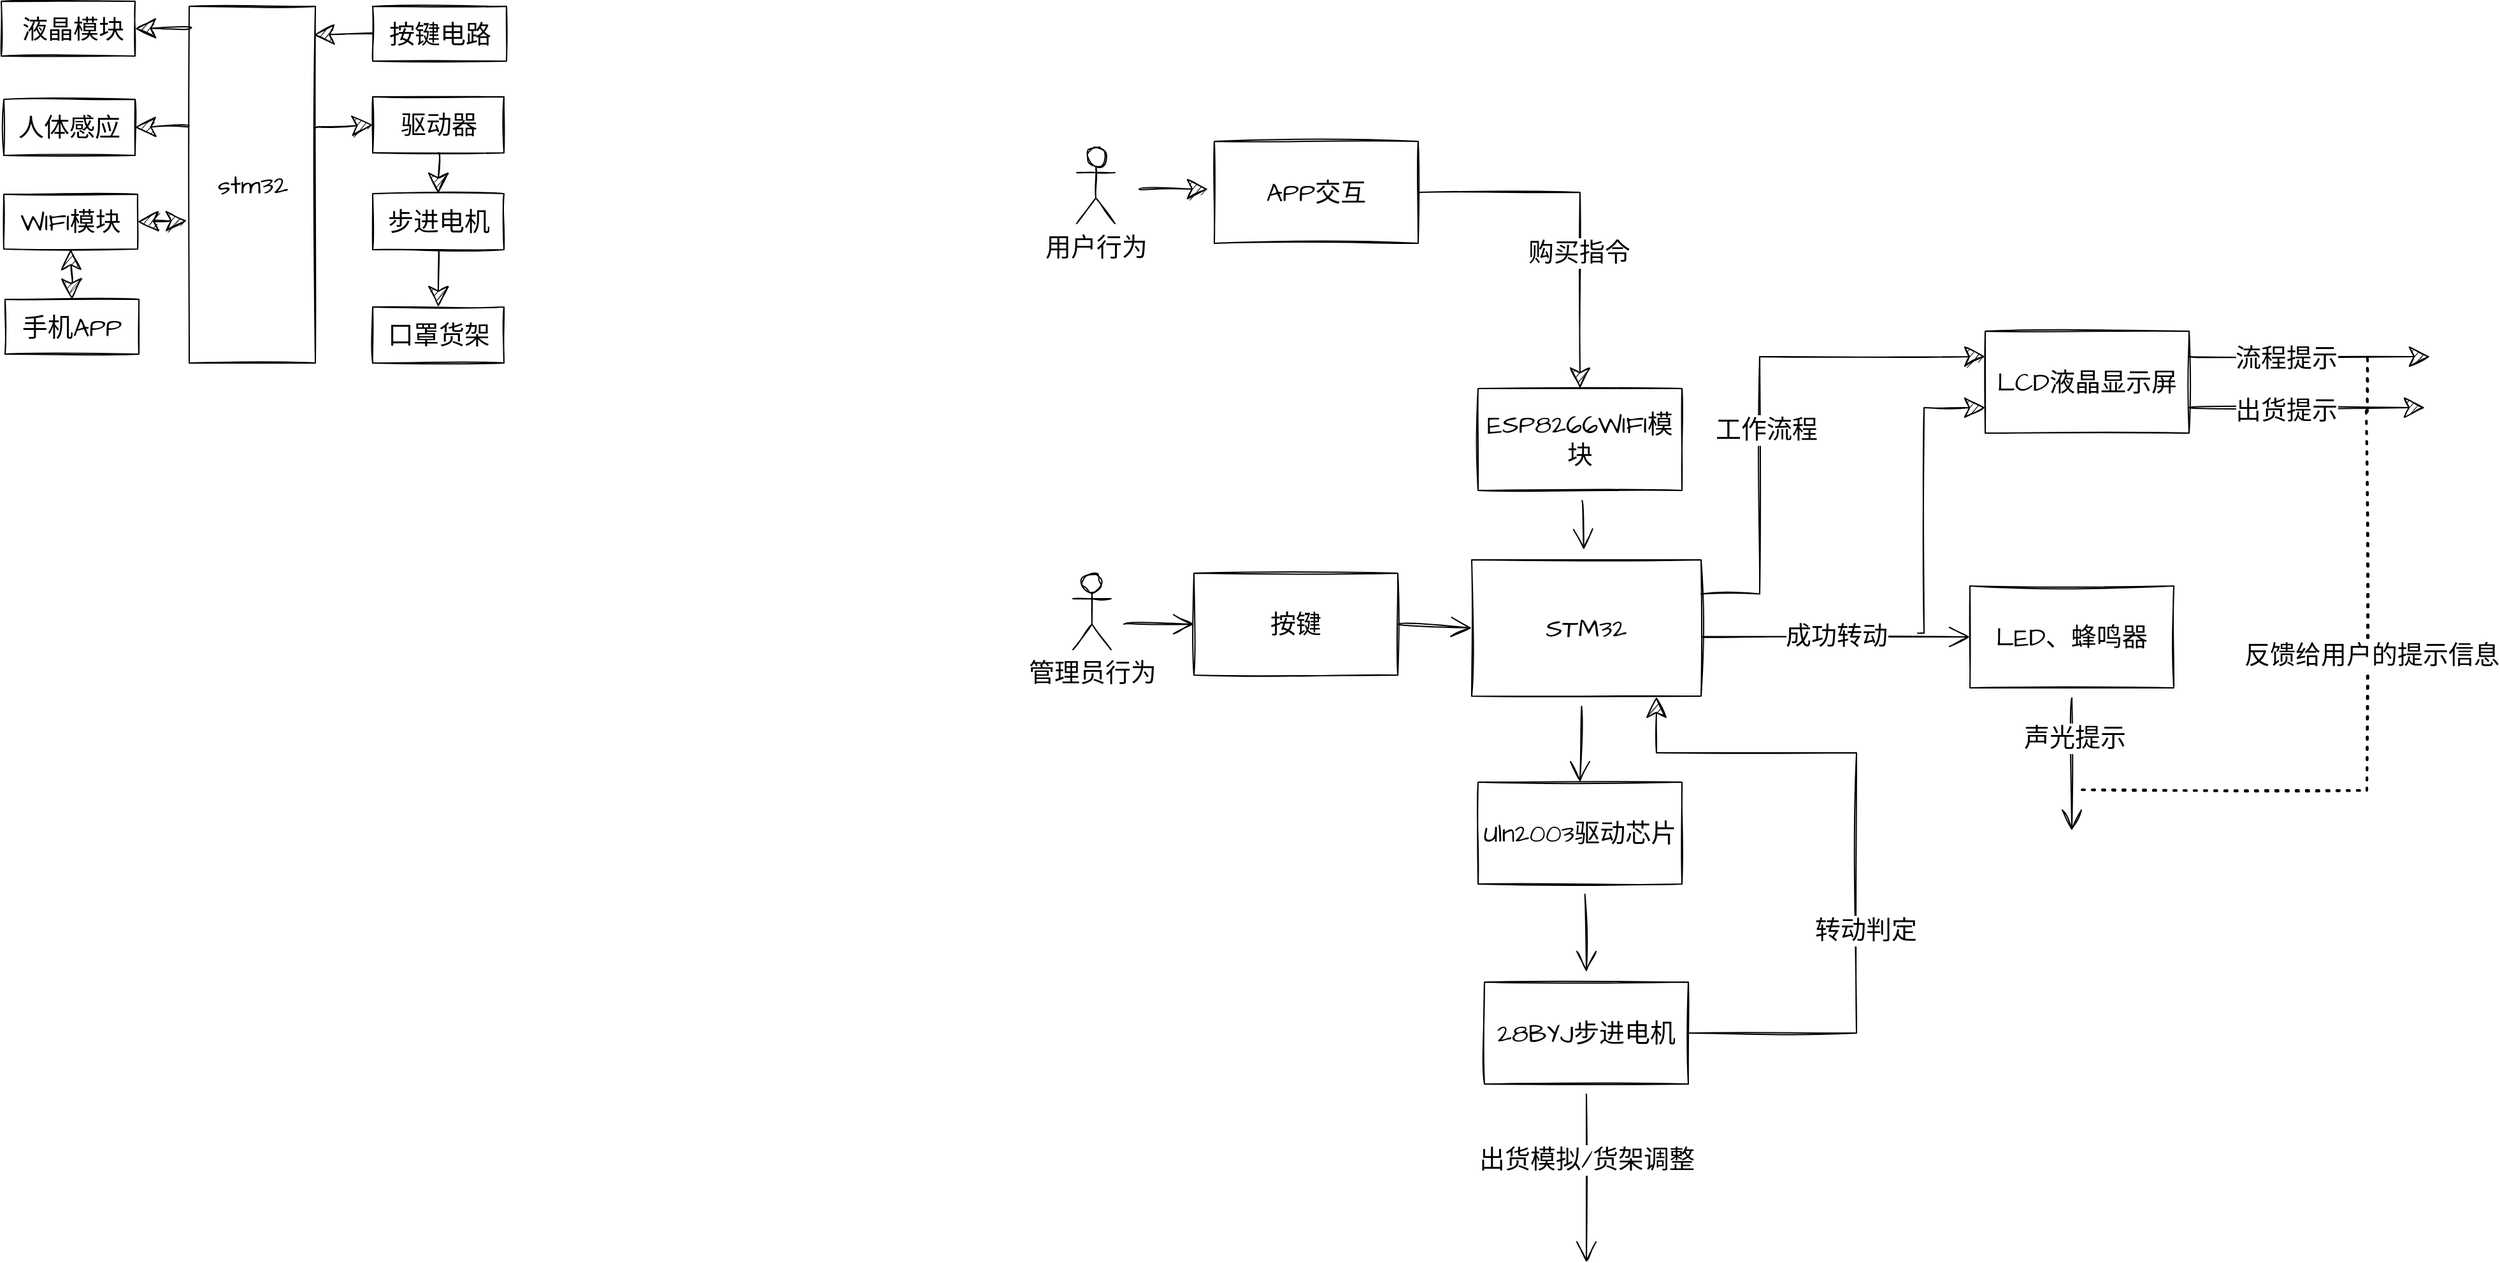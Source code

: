 <mxfile version="14.7.3" type="github">
  <diagram id="P2Q_VfEs0zEKCsMYETC9" name="第 1 页">
    <mxGraphModel dx="3358" dy="2120" grid="0" gridSize="10" guides="1" tooltips="1" connect="1" arrows="1" fold="1" page="0" pageScale="1" pageWidth="827" pageHeight="1169" math="0" shadow="0">
      <root>
        <mxCell id="0" />
        <mxCell id="1" parent="0" />
        <mxCell id="aUpF9cuh66uXq_9mSWLE-1" value="" style="rounded=0;whiteSpace=wrap;html=1;sketch=1;hachureGap=4;pointerEvents=0;fontFamily=Architects Daughter;fontSource=https%3A%2F%2Ffonts.googleapis.com%2Fcss%3Ffamily%3DArchitects%2BDaughter;fontSize=20;" parent="1" vertex="1">
          <mxGeometry x="-391" y="-224" width="105" height="43" as="geometry" />
        </mxCell>
        <mxCell id="aUpF9cuh66uXq_9mSWLE-2" value="液晶模块" style="text;html=1;align=center;verticalAlign=middle;resizable=0;points=[];autosize=1;strokeColor=none;sketch=1;hachureGap=4;pointerEvents=0;fontFamily=Architects Daughter;fontSource=https%3A%2F%2Ffonts.googleapis.com%2Fcss%3Ffamily%3DArchitects%2BDaughter;fontSize=20;" parent="1" vertex="1">
          <mxGeometry x="-380.5" y="-216" width="90" height="27" as="geometry" />
        </mxCell>
        <mxCell id="aUpF9cuh66uXq_9mSWLE-4" value="" style="rounded=0;whiteSpace=wrap;html=1;sketch=1;hachureGap=4;pointerEvents=0;fontFamily=Architects Daughter;fontSource=https%3A%2F%2Ffonts.googleapis.com%2Fcss%3Ffamily%3DArchitects%2BDaughter;fontSize=20;" parent="1" vertex="1">
          <mxGeometry x="-389" y="-147" width="103" height="44" as="geometry" />
        </mxCell>
        <mxCell id="aUpF9cuh66uXq_9mSWLE-7" value="人体感应" style="text;html=1;align=center;verticalAlign=middle;resizable=0;points=[];autosize=1;strokeColor=none;sketch=1;hachureGap=4;pointerEvents=0;fontFamily=Architects Daughter;fontSource=https%3A%2F%2Ffonts.googleapis.com%2Fcss%3Ffamily%3DArchitects%2BDaughter;fontSize=20;" parent="1" vertex="1">
          <mxGeometry x="-383.5" y="-138.5" width="90" height="27" as="geometry" />
        </mxCell>
        <mxCell id="aUpF9cuh66uXq_9mSWLE-10" value="WIFI模块" style="rounded=0;whiteSpace=wrap;html=1;sketch=1;hachureGap=4;pointerEvents=0;fontFamily=Architects Daughter;fontSource=https%3A%2F%2Ffonts.googleapis.com%2Fcss%3Ffamily%3DArchitects%2BDaughter;fontSize=20;" parent="1" vertex="1">
          <mxGeometry x="-389" y="-72.5" width="105" height="43" as="geometry" />
        </mxCell>
        <mxCell id="aUpF9cuh66uXq_9mSWLE-11" value="手机APP" style="rounded=0;whiteSpace=wrap;html=1;sketch=1;hachureGap=4;pointerEvents=0;fontFamily=Architects Daughter;fontSource=https%3A%2F%2Ffonts.googleapis.com%2Fcss%3Ffamily%3DArchitects%2BDaughter;fontSize=20;" parent="1" vertex="1">
          <mxGeometry x="-388" y="10" width="105" height="43" as="geometry" />
        </mxCell>
        <mxCell id="aUpF9cuh66uXq_9mSWLE-12" value="stm32" style="rounded=0;whiteSpace=wrap;html=1;sketch=1;hachureGap=4;pointerEvents=0;fontFamily=Architects Daughter;fontSource=https%3A%2F%2Ffonts.googleapis.com%2Fcss%3Ffamily%3DArchitects%2BDaughter;fontSize=20;" parent="1" vertex="1">
          <mxGeometry x="-243.5" y="-220" width="99" height="280" as="geometry" />
        </mxCell>
        <mxCell id="aUpF9cuh66uXq_9mSWLE-13" value="按键电路" style="rounded=0;whiteSpace=wrap;html=1;sketch=1;hachureGap=4;pointerEvents=0;fontFamily=Architects Daughter;fontSource=https%3A%2F%2Ffonts.googleapis.com%2Fcss%3Ffamily%3DArchitects%2BDaughter;fontSize=20;" parent="1" vertex="1">
          <mxGeometry x="-99.5" y="-220" width="105" height="43" as="geometry" />
        </mxCell>
        <mxCell id="aUpF9cuh66uXq_9mSWLE-14" value="驱动器" style="rounded=0;whiteSpace=wrap;html=1;sketch=1;hachureGap=4;pointerEvents=0;fontFamily=Architects Daughter;fontSource=https%3A%2F%2Ffonts.googleapis.com%2Fcss%3Ffamily%3DArchitects%2BDaughter;fontSize=20;" parent="1" vertex="1">
          <mxGeometry x="-99.5" y="-149" width="103" height="44" as="geometry" />
        </mxCell>
        <mxCell id="aUpF9cuh66uXq_9mSWLE-15" value="步进电机" style="rounded=0;whiteSpace=wrap;html=1;sketch=1;hachureGap=4;pointerEvents=0;fontFamily=Architects Daughter;fontSource=https%3A%2F%2Ffonts.googleapis.com%2Fcss%3Ffamily%3DArchitects%2BDaughter;fontSize=20;" parent="1" vertex="1">
          <mxGeometry x="-99.5" y="-73" width="103" height="44" as="geometry" />
        </mxCell>
        <mxCell id="aUpF9cuh66uXq_9mSWLE-16" value="口罩货架" style="rounded=0;whiteSpace=wrap;html=1;sketch=1;hachureGap=4;pointerEvents=0;fontFamily=Architects Daughter;fontSource=https%3A%2F%2Ffonts.googleapis.com%2Fcss%3Ffamily%3DArchitects%2BDaughter;fontSize=20;" parent="1" vertex="1">
          <mxGeometry x="-99.5" y="16" width="103" height="44" as="geometry" />
        </mxCell>
        <mxCell id="aUpF9cuh66uXq_9mSWLE-27" value="" style="endArrow=classic;startArrow=classic;html=1;rounded=0;sketch=1;fontFamily=Architects Daughter;fontSource=https%3A%2F%2Ffonts.googleapis.com%2Fcss%3Ffamily%3DArchitects%2BDaughter;fontSize=20;startSize=14;endSize=14;sourcePerimeterSpacing=8;targetPerimeterSpacing=8;edgeStyle=none;curved=1;entryX=0.5;entryY=1;entryDx=0;entryDy=0;exitX=0.5;exitY=0;exitDx=0;exitDy=0;" parent="1" source="aUpF9cuh66uXq_9mSWLE-11" target="aUpF9cuh66uXq_9mSWLE-10" edge="1">
          <mxGeometry width="50" height="50" relative="1" as="geometry">
            <mxPoint x="-251.5" y="67" as="sourcePoint" />
            <mxPoint x="-201.5" y="17" as="targetPoint" />
          </mxGeometry>
        </mxCell>
        <mxCell id="aUpF9cuh66uXq_9mSWLE-28" value="" style="endArrow=classic;startArrow=classic;html=1;rounded=0;sketch=1;fontFamily=Architects Daughter;fontSource=https%3A%2F%2Ffonts.googleapis.com%2Fcss%3Ffamily%3DArchitects%2BDaughter;fontSize=20;startSize=14;endSize=14;sourcePerimeterSpacing=8;targetPerimeterSpacing=8;edgeStyle=none;curved=1;entryX=-0.02;entryY=0.601;entryDx=0;entryDy=0;entryPerimeter=0;exitX=1;exitY=0.5;exitDx=0;exitDy=0;" parent="1" source="aUpF9cuh66uXq_9mSWLE-10" target="aUpF9cuh66uXq_9mSWLE-12" edge="1">
          <mxGeometry width="50" height="50" relative="1" as="geometry">
            <mxPoint x="-251.5" y="67" as="sourcePoint" />
            <mxPoint x="-201.5" y="17" as="targetPoint" />
          </mxGeometry>
        </mxCell>
        <mxCell id="aUpF9cuh66uXq_9mSWLE-29" value="" style="endArrow=classic;html=1;rounded=0;sketch=1;fontFamily=Architects Daughter;fontSource=https%3A%2F%2Ffonts.googleapis.com%2Fcss%3Ffamily%3DArchitects%2BDaughter;fontSize=20;startSize=14;endSize=14;sourcePerimeterSpacing=8;targetPerimeterSpacing=8;edgeStyle=none;curved=1;entryX=1;entryY=0.5;entryDx=0;entryDy=0;exitX=-0.002;exitY=0.336;exitDx=0;exitDy=0;exitPerimeter=0;" parent="1" source="aUpF9cuh66uXq_9mSWLE-12" target="aUpF9cuh66uXq_9mSWLE-4" edge="1">
          <mxGeometry width="50" height="50" relative="1" as="geometry">
            <mxPoint x="-251.5" y="67" as="sourcePoint" />
            <mxPoint x="-201.5" y="17" as="targetPoint" />
          </mxGeometry>
        </mxCell>
        <mxCell id="aUpF9cuh66uXq_9mSWLE-30" value="" style="endArrow=classic;html=1;rounded=0;sketch=1;fontFamily=Architects Daughter;fontSource=https%3A%2F%2Ffonts.googleapis.com%2Fcss%3Ffamily%3DArchitects%2BDaughter;fontSize=20;startSize=14;endSize=14;sourcePerimeterSpacing=8;targetPerimeterSpacing=8;edgeStyle=none;curved=1;exitX=1.003;exitY=0.34;exitDx=0;exitDy=0;exitPerimeter=0;entryX=0;entryY=0.5;entryDx=0;entryDy=0;" parent="1" source="aUpF9cuh66uXq_9mSWLE-12" target="aUpF9cuh66uXq_9mSWLE-14" edge="1">
          <mxGeometry width="50" height="50" relative="1" as="geometry">
            <mxPoint x="-251.5" y="67" as="sourcePoint" />
            <mxPoint x="-201.5" y="17" as="targetPoint" />
          </mxGeometry>
        </mxCell>
        <mxCell id="aUpF9cuh66uXq_9mSWLE-31" value="" style="endArrow=classic;html=1;rounded=0;sketch=1;fontFamily=Architects Daughter;fontSource=https%3A%2F%2Ffonts.googleapis.com%2Fcss%3Ffamily%3DArchitects%2BDaughter;fontSize=20;startSize=14;endSize=14;sourcePerimeterSpacing=8;targetPerimeterSpacing=8;edgeStyle=none;curved=1;exitX=0;exitY=0.5;exitDx=0;exitDy=0;entryX=0.986;entryY=0.08;entryDx=0;entryDy=0;entryPerimeter=0;" parent="1" source="aUpF9cuh66uXq_9mSWLE-13" target="aUpF9cuh66uXq_9mSWLE-12" edge="1">
          <mxGeometry width="50" height="50" relative="1" as="geometry">
            <mxPoint x="-251.5" y="67" as="sourcePoint" />
            <mxPoint x="-201.5" y="17" as="targetPoint" />
          </mxGeometry>
        </mxCell>
        <mxCell id="aUpF9cuh66uXq_9mSWLE-32" value="" style="endArrow=classic;html=1;rounded=0;sketch=1;fontFamily=Architects Daughter;fontSource=https%3A%2F%2Ffonts.googleapis.com%2Fcss%3Ffamily%3DArchitects%2BDaughter;fontSize=20;startSize=14;endSize=14;sourcePerimeterSpacing=8;targetPerimeterSpacing=8;edgeStyle=none;curved=1;exitX=0.017;exitY=0.06;exitDx=0;exitDy=0;exitPerimeter=0;entryX=1;entryY=0.5;entryDx=0;entryDy=0;" parent="1" source="aUpF9cuh66uXq_9mSWLE-12" target="aUpF9cuh66uXq_9mSWLE-1" edge="1">
          <mxGeometry width="50" height="50" relative="1" as="geometry">
            <mxPoint x="-251.5" y="67" as="sourcePoint" />
            <mxPoint x="-201.5" y="17" as="targetPoint" />
          </mxGeometry>
        </mxCell>
        <mxCell id="aUpF9cuh66uXq_9mSWLE-33" value="" style="endArrow=classic;html=1;rounded=0;sketch=1;fontFamily=Architects Daughter;fontSource=https%3A%2F%2Ffonts.googleapis.com%2Fcss%3Ffamily%3DArchitects%2BDaughter;fontSize=20;startSize=14;endSize=14;sourcePerimeterSpacing=8;targetPerimeterSpacing=8;edgeStyle=none;curved=1;exitX=0.5;exitY=1;exitDx=0;exitDy=0;entryX=0.5;entryY=0;entryDx=0;entryDy=0;" parent="1" source="aUpF9cuh66uXq_9mSWLE-14" target="aUpF9cuh66uXq_9mSWLE-15" edge="1">
          <mxGeometry width="50" height="50" relative="1" as="geometry">
            <mxPoint x="-251.5" y="67" as="sourcePoint" />
            <mxPoint x="-201.5" y="17" as="targetPoint" />
          </mxGeometry>
        </mxCell>
        <mxCell id="aUpF9cuh66uXq_9mSWLE-34" value="" style="endArrow=classic;html=1;rounded=0;sketch=1;fontFamily=Architects Daughter;fontSource=https%3A%2F%2Ffonts.googleapis.com%2Fcss%3Ffamily%3DArchitects%2BDaughter;fontSize=20;startSize=14;endSize=14;sourcePerimeterSpacing=8;targetPerimeterSpacing=8;edgeStyle=none;curved=1;exitX=0.5;exitY=1;exitDx=0;exitDy=0;entryX=0.5;entryY=0;entryDx=0;entryDy=0;" parent="1" source="aUpF9cuh66uXq_9mSWLE-15" target="aUpF9cuh66uXq_9mSWLE-16" edge="1">
          <mxGeometry width="50" height="50" relative="1" as="geometry">
            <mxPoint x="-251.5" y="67" as="sourcePoint" />
            <mxPoint x="-201.5" y="17" as="targetPoint" />
          </mxGeometry>
        </mxCell>
        <mxCell id="J609tdwNVTv3npRwQuJt-4" value="" style="edgeStyle=none;curved=1;rounded=0;sketch=1;orthogonalLoop=1;jettySize=auto;html=1;fontFamily=Architects Daughter;fontSource=https%3A%2F%2Ffonts.googleapis.com%2Fcss%3Ffamily%3DArchitects%2BDaughter;fontSize=20;endArrow=open;startSize=14;endSize=14;sourcePerimeterSpacing=8;targetPerimeterSpacing=8;" edge="1" parent="1" source="J609tdwNVTv3npRwQuJt-2" target="J609tdwNVTv3npRwQuJt-3">
          <mxGeometry relative="1" as="geometry" />
        </mxCell>
        <mxCell id="J609tdwNVTv3npRwQuJt-2" value="ESP8266WIFI模块" style="rounded=0;whiteSpace=wrap;html=1;sketch=1;hachureGap=4;pointerEvents=0;fontFamily=Architects Daughter;fontSource=https%3A%2F%2Ffonts.googleapis.com%2Fcss%3Ffamily%3DArchitects%2BDaughter;fontSize=20;" vertex="1" parent="1">
          <mxGeometry x="768" y="80" width="160" height="80" as="geometry" />
        </mxCell>
        <mxCell id="J609tdwNVTv3npRwQuJt-6" value="" style="edgeStyle=none;curved=1;rounded=0;sketch=1;orthogonalLoop=1;jettySize=auto;html=1;fontFamily=Architects Daughter;fontSource=https%3A%2F%2Ffonts.googleapis.com%2Fcss%3Ffamily%3DArchitects%2BDaughter;fontSize=20;endArrow=open;startSize=14;endSize=14;sourcePerimeterSpacing=8;targetPerimeterSpacing=8;exitX=1;exitY=0.5;exitDx=0;exitDy=0;entryX=0;entryY=0.5;entryDx=0;entryDy=0;" edge="1" parent="1" source="J609tdwNVTv3npRwQuJt-5" target="J609tdwNVTv3npRwQuJt-3">
          <mxGeometry relative="1" as="geometry">
            <mxPoint x="772" y="275" as="targetPoint" />
          </mxGeometry>
        </mxCell>
        <mxCell id="J609tdwNVTv3npRwQuJt-16" value="" style="edgeStyle=none;curved=1;rounded=0;sketch=1;orthogonalLoop=1;jettySize=auto;html=1;fontFamily=Architects Daughter;fontSource=https%3A%2F%2Ffonts.googleapis.com%2Fcss%3Ffamily%3DArchitects%2BDaughter;fontSize=20;endArrow=open;startSize=14;endSize=14;sourcePerimeterSpacing=8;targetPerimeterSpacing=8;entryX=0.5;entryY=0;entryDx=0;entryDy=0;" edge="1" parent="1" source="J609tdwNVTv3npRwQuJt-3" target="J609tdwNVTv3npRwQuJt-15">
          <mxGeometry relative="1" as="geometry">
            <mxPoint x="848" y="377" as="targetPoint" />
            <Array as="points">
              <mxPoint x="848" y="350" />
            </Array>
          </mxGeometry>
        </mxCell>
        <mxCell id="J609tdwNVTv3npRwQuJt-37" value="" style="edgeStyle=none;curved=1;rounded=0;sketch=1;orthogonalLoop=1;jettySize=auto;html=1;fontFamily=Architects Daughter;fontSource=https%3A%2F%2Ffonts.googleapis.com%2Fcss%3Ffamily%3DArchitects%2BDaughter;fontSize=20;endArrow=open;startSize=14;endSize=14;sourcePerimeterSpacing=8;targetPerimeterSpacing=8;entryX=0;entryY=0.5;entryDx=0;entryDy=0;" edge="1" parent="1" target="J609tdwNVTv3npRwQuJt-36">
          <mxGeometry relative="1" as="geometry">
            <mxPoint x="943" y="275" as="sourcePoint" />
          </mxGeometry>
        </mxCell>
        <mxCell id="J609tdwNVTv3npRwQuJt-41" value="成功转动" style="edgeLabel;html=1;align=center;verticalAlign=middle;resizable=0;points=[];fontSize=20;fontFamily=Architects Daughter;" vertex="1" connectable="0" parent="J609tdwNVTv3npRwQuJt-37">
          <mxGeometry x="-0.198" y="1" relative="1" as="geometry">
            <mxPoint x="21" as="offset" />
          </mxGeometry>
        </mxCell>
        <mxCell id="J609tdwNVTv3npRwQuJt-3" value="STM32" style="rounded=0;whiteSpace=wrap;html=1;sketch=1;hachureGap=4;pointerEvents=0;fontFamily=Architects Daughter;fontSource=https%3A%2F%2Ffonts.googleapis.com%2Fcss%3Ffamily%3DArchitects%2BDaughter;fontSize=20;" vertex="1" parent="1">
          <mxGeometry x="763" y="214.5" width="180" height="107" as="geometry" />
        </mxCell>
        <mxCell id="J609tdwNVTv3npRwQuJt-5" value="按键" style="rounded=0;whiteSpace=wrap;html=1;sketch=1;hachureGap=4;pointerEvents=0;fontFamily=Architects Daughter;fontSource=https%3A%2F%2Ffonts.googleapis.com%2Fcss%3Ffamily%3DArchitects%2BDaughter;fontSize=20;" vertex="1" parent="1">
          <mxGeometry x="545" y="225" width="160" height="80" as="geometry" />
        </mxCell>
        <mxCell id="J609tdwNVTv3npRwQuJt-7" value="" style="edgeStyle=none;curved=1;rounded=0;sketch=1;orthogonalLoop=1;jettySize=auto;html=1;endArrow=open;sourcePerimeterSpacing=8;targetPerimeterSpacing=8;fontSize=16;fontFamily=Architects Daughter;fontSource=https%3A%2F%2Ffonts.googleapis.com%2Fcss%3Ffamily%3DArchitects%2BDaughter;startSize=14;endSize=14;entryX=0;entryY=0.5;entryDx=0;entryDy=0;" edge="1" parent="1" target="J609tdwNVTv3npRwQuJt-5">
          <mxGeometry width="120" relative="1" as="geometry">
            <mxPoint x="490" y="265" as="sourcePoint" />
            <mxPoint x="552.5" y="272" as="targetPoint" />
            <Array as="points" />
          </mxGeometry>
        </mxCell>
        <mxCell id="J609tdwNVTv3npRwQuJt-8" value="管理员行为" style="shape=umlActor;verticalLabelPosition=bottom;verticalAlign=top;html=1;outlineConnect=0;sketch=1;hachureGap=4;pointerEvents=0;fontFamily=Architects Daughter;fontSource=https%3A%2F%2Ffonts.googleapis.com%2Fcss%3Ffamily%3DArchitects%2BDaughter;fontSize=20;" vertex="1" parent="1">
          <mxGeometry x="450" y="225" width="30" height="60" as="geometry" />
        </mxCell>
        <mxCell id="J609tdwNVTv3npRwQuJt-11" value="用户行为" style="shape=umlActor;verticalLabelPosition=bottom;verticalAlign=top;html=1;outlineConnect=0;sketch=1;hachureGap=4;pointerEvents=0;fontFamily=Architects Daughter;fontSource=https%3A%2F%2Ffonts.googleapis.com%2Fcss%3Ffamily%3DArchitects%2BDaughter;fontSize=20;" vertex="1" parent="1">
          <mxGeometry x="453" y="-109.5" width="30" height="60" as="geometry" />
        </mxCell>
        <mxCell id="J609tdwNVTv3npRwQuJt-18" value="" style="edgeStyle=none;curved=1;rounded=0;sketch=1;orthogonalLoop=1;jettySize=auto;html=1;fontFamily=Architects Daughter;fontSource=https%3A%2F%2Ffonts.googleapis.com%2Fcss%3Ffamily%3DArchitects%2BDaughter;fontSize=20;endArrow=open;startSize=14;endSize=14;sourcePerimeterSpacing=8;targetPerimeterSpacing=8;" edge="1" parent="1" source="J609tdwNVTv3npRwQuJt-15" target="J609tdwNVTv3npRwQuJt-17">
          <mxGeometry relative="1" as="geometry">
            <Array as="points">
              <mxPoint x="853" y="492" />
            </Array>
          </mxGeometry>
        </mxCell>
        <mxCell id="J609tdwNVTv3npRwQuJt-15" value="Uln2003驱动芯片" style="rounded=0;whiteSpace=wrap;html=1;sketch=1;hachureGap=4;pointerEvents=0;fontFamily=Architects Daughter;fontSource=https%3A%2F%2Ffonts.googleapis.com%2Fcss%3Ffamily%3DArchitects%2BDaughter;fontSize=20;" vertex="1" parent="1">
          <mxGeometry x="768" y="389" width="160" height="80" as="geometry" />
        </mxCell>
        <mxCell id="J609tdwNVTv3npRwQuJt-20" value="" style="edgeStyle=none;curved=1;rounded=0;sketch=1;orthogonalLoop=1;jettySize=auto;html=1;fontFamily=Architects Daughter;fontSource=https%3A%2F%2Ffonts.googleapis.com%2Fcss%3Ffamily%3DArchitects%2BDaughter;fontSize=20;endArrow=open;startSize=14;endSize=14;sourcePerimeterSpacing=8;targetPerimeterSpacing=8;" edge="1" parent="1" source="J609tdwNVTv3npRwQuJt-17">
          <mxGeometry relative="1" as="geometry">
            <mxPoint x="853" y="766" as="targetPoint" />
          </mxGeometry>
        </mxCell>
        <mxCell id="J609tdwNVTv3npRwQuJt-21" value="出货模拟/货架调整" style="edgeLabel;html=1;align=center;verticalAlign=middle;resizable=0;points=[];fontSize=20;fontFamily=Architects Daughter;" vertex="1" connectable="0" parent="J609tdwNVTv3npRwQuJt-20">
          <mxGeometry x="-0.417" y="2" relative="1" as="geometry">
            <mxPoint x="-2" y="12" as="offset" />
          </mxGeometry>
        </mxCell>
        <mxCell id="J609tdwNVTv3npRwQuJt-17" value="28BYJ步进电机" style="rounded=0;whiteSpace=wrap;html=1;sketch=1;hachureGap=4;pointerEvents=0;fontFamily=Architects Daughter;fontSource=https%3A%2F%2Ffonts.googleapis.com%2Fcss%3Ffamily%3DArchitects%2BDaughter;fontSize=20;" vertex="1" parent="1">
          <mxGeometry x="773" y="546" width="160" height="80" as="geometry" />
        </mxCell>
        <mxCell id="J609tdwNVTv3npRwQuJt-31" value="" style="endArrow=classic;html=1;rounded=0;sketch=1;fontFamily=Architects Daughter;fontSource=https%3A%2F%2Ffonts.googleapis.com%2Fcss%3Ffamily%3DArchitects%2BDaughter;fontSize=20;startSize=14;endSize=14;sourcePerimeterSpacing=8;targetPerimeterSpacing=8;edgeStyle=orthogonalEdgeStyle;exitX=1;exitY=0.5;exitDx=0;exitDy=0;" edge="1" parent="1" source="J609tdwNVTv3npRwQuJt-17">
          <mxGeometry width="50" height="50" relative="1" as="geometry">
            <mxPoint x="933" y="614" as="sourcePoint" />
            <mxPoint x="908" y="322" as="targetPoint" />
            <Array as="points">
              <mxPoint x="1065" y="586" />
              <mxPoint x="1065" y="366" />
              <mxPoint x="908" y="366" />
              <mxPoint x="908" y="322" />
            </Array>
          </mxGeometry>
        </mxCell>
        <mxCell id="J609tdwNVTv3npRwQuJt-35" value="转动判定" style="edgeLabel;html=1;align=center;verticalAlign=middle;resizable=0;points=[];fontSize=20;fontFamily=Architects Daughter;" vertex="1" connectable="0" parent="J609tdwNVTv3npRwQuJt-31">
          <mxGeometry x="0.341" y="35" relative="1" as="geometry">
            <mxPoint x="26" y="104" as="offset" />
          </mxGeometry>
        </mxCell>
        <mxCell id="J609tdwNVTv3npRwQuJt-39" value="" style="edgeStyle=none;curved=1;rounded=0;sketch=1;orthogonalLoop=1;jettySize=auto;html=1;fontFamily=Architects Daughter;fontSource=https%3A%2F%2Ffonts.googleapis.com%2Fcss%3Ffamily%3DArchitects%2BDaughter;fontSize=20;endArrow=open;startSize=14;endSize=14;sourcePerimeterSpacing=8;targetPerimeterSpacing=8;" edge="1" parent="1" source="J609tdwNVTv3npRwQuJt-36">
          <mxGeometry relative="1" as="geometry">
            <mxPoint x="1234" y="427" as="targetPoint" />
          </mxGeometry>
        </mxCell>
        <mxCell id="J609tdwNVTv3npRwQuJt-40" value="声光提示" style="edgeLabel;html=1;align=center;verticalAlign=middle;resizable=0;points=[];fontSize=20;fontFamily=Architects Daughter;" vertex="1" connectable="0" parent="J609tdwNVTv3npRwQuJt-39">
          <mxGeometry x="-0.403" y="2" relative="1" as="geometry">
            <mxPoint as="offset" />
          </mxGeometry>
        </mxCell>
        <mxCell id="J609tdwNVTv3npRwQuJt-36" value="LED、蜂鸣器" style="rounded=0;whiteSpace=wrap;html=1;sketch=1;hachureGap=4;pointerEvents=0;fontFamily=Architects Daughter;fontSource=https%3A%2F%2Ffonts.googleapis.com%2Fcss%3Ffamily%3DArchitects%2BDaughter;fontSize=20;" vertex="1" parent="1">
          <mxGeometry x="1154" y="235" width="160" height="80" as="geometry" />
        </mxCell>
        <mxCell id="J609tdwNVTv3npRwQuJt-46" value="" style="endArrow=classic;html=1;rounded=0;sketch=1;fontFamily=Architects Daughter;fontSource=https%3A%2F%2Ffonts.googleapis.com%2Fcss%3Ffamily%3DArchitects%2BDaughter;fontSize=20;startSize=14;endSize=14;sourcePerimeterSpacing=8;targetPerimeterSpacing=8;edgeStyle=orthogonalEdgeStyle;entryX=0;entryY=0.75;entryDx=0;entryDy=0;" edge="1" parent="1" target="J609tdwNVTv3npRwQuJt-47">
          <mxGeometry width="50" height="50" relative="1" as="geometry">
            <mxPoint x="1113" y="272" as="sourcePoint" />
            <mxPoint x="1113" y="45" as="targetPoint" />
            <Array as="points">
              <mxPoint x="1118" y="272" />
              <mxPoint x="1118" y="95" />
            </Array>
          </mxGeometry>
        </mxCell>
        <mxCell id="J609tdwNVTv3npRwQuJt-47" value="LCD液晶显示屏" style="rounded=0;whiteSpace=wrap;html=1;sketch=1;hachureGap=4;pointerEvents=0;fontFamily=Architects Daughter;fontSource=https%3A%2F%2Ffonts.googleapis.com%2Fcss%3Ffamily%3DArchitects%2BDaughter;fontSize=20;" vertex="1" parent="1">
          <mxGeometry x="1166" y="35" width="160" height="80" as="geometry" />
        </mxCell>
        <mxCell id="J609tdwNVTv3npRwQuJt-49" value="" style="endArrow=classic;html=1;rounded=0;sketch=1;fontFamily=Architects Daughter;fontSource=https%3A%2F%2Ffonts.googleapis.com%2Fcss%3Ffamily%3DArchitects%2BDaughter;fontSize=20;startSize=14;endSize=14;sourcePerimeterSpacing=8;targetPerimeterSpacing=8;edgeStyle=none;curved=1;exitX=1;exitY=0.75;exitDx=0;exitDy=0;" edge="1" parent="1" source="J609tdwNVTv3npRwQuJt-47">
          <mxGeometry width="50" height="50" relative="1" as="geometry">
            <mxPoint x="599" y="480" as="sourcePoint" />
            <mxPoint x="1511" y="95" as="targetPoint" />
          </mxGeometry>
        </mxCell>
        <mxCell id="J609tdwNVTv3npRwQuJt-50" value="出货提示" style="edgeLabel;html=1;align=center;verticalAlign=middle;resizable=0;points=[];fontSize=20;fontFamily=Architects Daughter;" vertex="1" connectable="0" parent="J609tdwNVTv3npRwQuJt-49">
          <mxGeometry x="-0.432" relative="1" as="geometry">
            <mxPoint x="23" y="2" as="offset" />
          </mxGeometry>
        </mxCell>
        <mxCell id="J609tdwNVTv3npRwQuJt-51" value="" style="endArrow=none;dashed=1;html=1;dashPattern=1 3;strokeWidth=2;rounded=0;sketch=1;fontFamily=Architects Daughter;fontSource=https%3A%2F%2Ffonts.googleapis.com%2Fcss%3Ffamily%3DArchitects%2BDaughter;fontSize=20;startSize=14;endSize=14;sourcePerimeterSpacing=8;targetPerimeterSpacing=8;edgeStyle=orthogonalEdgeStyle;" edge="1" parent="1">
          <mxGeometry width="50" height="50" relative="1" as="geometry">
            <mxPoint x="1242" y="395" as="sourcePoint" />
            <mxPoint x="1465" y="97" as="targetPoint" />
          </mxGeometry>
        </mxCell>
        <mxCell id="J609tdwNVTv3npRwQuJt-52" value="反馈给用户的提示信息" style="edgeLabel;html=1;align=center;verticalAlign=middle;resizable=0;points=[];fontSize=20;fontFamily=Architects Daughter;" vertex="1" connectable="0" parent="J609tdwNVTv3npRwQuJt-51">
          <mxGeometry x="0.265" y="-3" relative="1" as="geometry">
            <mxPoint as="offset" />
          </mxGeometry>
        </mxCell>
        <mxCell id="J609tdwNVTv3npRwQuJt-55" value="" style="endArrow=classic;html=1;rounded=0;sketch=1;fontFamily=Architects Daughter;fontSource=https%3A%2F%2Ffonts.googleapis.com%2Fcss%3Ffamily%3DArchitects%2BDaughter;fontSize=20;startSize=14;endSize=14;sourcePerimeterSpacing=8;targetPerimeterSpacing=8;edgeStyle=orthogonalEdgeStyle;exitX=1;exitY=0.25;exitDx=0;exitDy=0;entryX=0;entryY=0.25;entryDx=0;entryDy=0;" edge="1" parent="1" source="J609tdwNVTv3npRwQuJt-3" target="J609tdwNVTv3npRwQuJt-47">
          <mxGeometry width="50" height="50" relative="1" as="geometry">
            <mxPoint x="599" y="480" as="sourcePoint" />
            <mxPoint x="649" y="430" as="targetPoint" />
            <Array as="points">
              <mxPoint x="989" y="241" />
              <mxPoint x="989" y="55" />
            </Array>
          </mxGeometry>
        </mxCell>
        <mxCell id="J609tdwNVTv3npRwQuJt-56" value="工作流程" style="edgeLabel;html=1;align=center;verticalAlign=middle;resizable=0;points=[];fontSize=20;fontFamily=Architects Daughter;" vertex="1" connectable="0" parent="J609tdwNVTv3npRwQuJt-55">
          <mxGeometry x="-0.092" y="3" relative="1" as="geometry">
            <mxPoint x="8" y="10" as="offset" />
          </mxGeometry>
        </mxCell>
        <mxCell id="J609tdwNVTv3npRwQuJt-57" value="" style="endArrow=classic;html=1;rounded=0;sketch=1;fontFamily=Architects Daughter;fontSource=https%3A%2F%2Ffonts.googleapis.com%2Fcss%3Ffamily%3DArchitects%2BDaughter;fontSize=20;startSize=14;endSize=14;sourcePerimeterSpacing=8;targetPerimeterSpacing=8;edgeStyle=none;curved=1;exitX=1;exitY=0.25;exitDx=0;exitDy=0;" edge="1" parent="1" source="J609tdwNVTv3npRwQuJt-47">
          <mxGeometry width="50" height="50" relative="1" as="geometry">
            <mxPoint x="599" y="480" as="sourcePoint" />
            <mxPoint x="1515" y="55" as="targetPoint" />
          </mxGeometry>
        </mxCell>
        <mxCell id="J609tdwNVTv3npRwQuJt-58" value="Text" style="edgeLabel;html=1;align=center;verticalAlign=middle;resizable=0;points=[];fontSize=20;fontFamily=Architects Daughter;" vertex="1" connectable="0" parent="J609tdwNVTv3npRwQuJt-57">
          <mxGeometry x="-0.255" y="-1" relative="1" as="geometry">
            <mxPoint as="offset" />
          </mxGeometry>
        </mxCell>
        <mxCell id="J609tdwNVTv3npRwQuJt-59" value="流程提示" style="edgeLabel;html=1;align=center;verticalAlign=middle;resizable=0;points=[];fontSize=20;fontFamily=Architects Daughter;" vertex="1" connectable="0" parent="J609tdwNVTv3npRwQuJt-57">
          <mxGeometry x="-0.202" y="-1" relative="1" as="geometry">
            <mxPoint as="offset" />
          </mxGeometry>
        </mxCell>
        <mxCell id="J609tdwNVTv3npRwQuJt-60" value="" style="endArrow=none;dashed=1;html=1;dashPattern=1 3;strokeWidth=2;rounded=0;sketch=1;fontFamily=Architects Daughter;fontSource=https%3A%2F%2Ffonts.googleapis.com%2Fcss%3Ffamily%3DArchitects%2BDaughter;fontSize=20;startSize=14;endSize=14;sourcePerimeterSpacing=8;targetPerimeterSpacing=8;edgeStyle=none;curved=1;" edge="1" parent="1">
          <mxGeometry width="50" height="50" relative="1" as="geometry">
            <mxPoint x="1466" y="98" as="sourcePoint" />
            <mxPoint x="1466" y="55" as="targetPoint" />
          </mxGeometry>
        </mxCell>
        <mxCell id="J609tdwNVTv3npRwQuJt-62" value="APP交互" style="rounded=0;whiteSpace=wrap;html=1;sketch=1;hachureGap=4;pointerEvents=0;fontFamily=Architects Daughter;fontSource=https%3A%2F%2Ffonts.googleapis.com%2Fcss%3Ffamily%3DArchitects%2BDaughter;fontSize=20;" vertex="1" parent="1">
          <mxGeometry x="561" y="-114" width="160" height="80" as="geometry" />
        </mxCell>
        <mxCell id="J609tdwNVTv3npRwQuJt-63" value="" style="endArrow=classic;html=1;rounded=0;sketch=1;fontFamily=Architects Daughter;fontSource=https%3A%2F%2Ffonts.googleapis.com%2Fcss%3Ffamily%3DArchitects%2BDaughter;fontSize=20;startSize=14;endSize=14;sourcePerimeterSpacing=8;targetPerimeterSpacing=8;edgeStyle=none;curved=1;" edge="1" parent="1">
          <mxGeometry width="50" height="50" relative="1" as="geometry">
            <mxPoint x="502" y="-76.5" as="sourcePoint" />
            <mxPoint x="556" y="-76.5" as="targetPoint" />
          </mxGeometry>
        </mxCell>
        <mxCell id="J609tdwNVTv3npRwQuJt-65" value="" style="endArrow=classic;html=1;rounded=0;sketch=1;fontFamily=Architects Daughter;fontSource=https%3A%2F%2Ffonts.googleapis.com%2Fcss%3Ffamily%3DArchitects%2BDaughter;fontSize=20;startSize=14;endSize=14;sourcePerimeterSpacing=8;targetPerimeterSpacing=8;edgeStyle=orthogonalEdgeStyle;exitX=1;exitY=0.5;exitDx=0;exitDy=0;entryX=0.5;entryY=0;entryDx=0;entryDy=0;" edge="1" parent="1" source="J609tdwNVTv3npRwQuJt-62" target="J609tdwNVTv3npRwQuJt-2">
          <mxGeometry width="50" height="50" relative="1" as="geometry">
            <mxPoint x="595" y="480" as="sourcePoint" />
            <mxPoint x="645" y="430" as="targetPoint" />
          </mxGeometry>
        </mxCell>
        <mxCell id="J609tdwNVTv3npRwQuJt-66" value="购买指令" style="edgeLabel;html=1;align=center;verticalAlign=middle;resizable=0;points=[];fontSize=20;fontFamily=Architects Daughter;" vertex="1" connectable="0" parent="J609tdwNVTv3npRwQuJt-65">
          <mxGeometry x="0.236" y="-1" relative="1" as="geometry">
            <mxPoint as="offset" />
          </mxGeometry>
        </mxCell>
      </root>
    </mxGraphModel>
  </diagram>
</mxfile>
